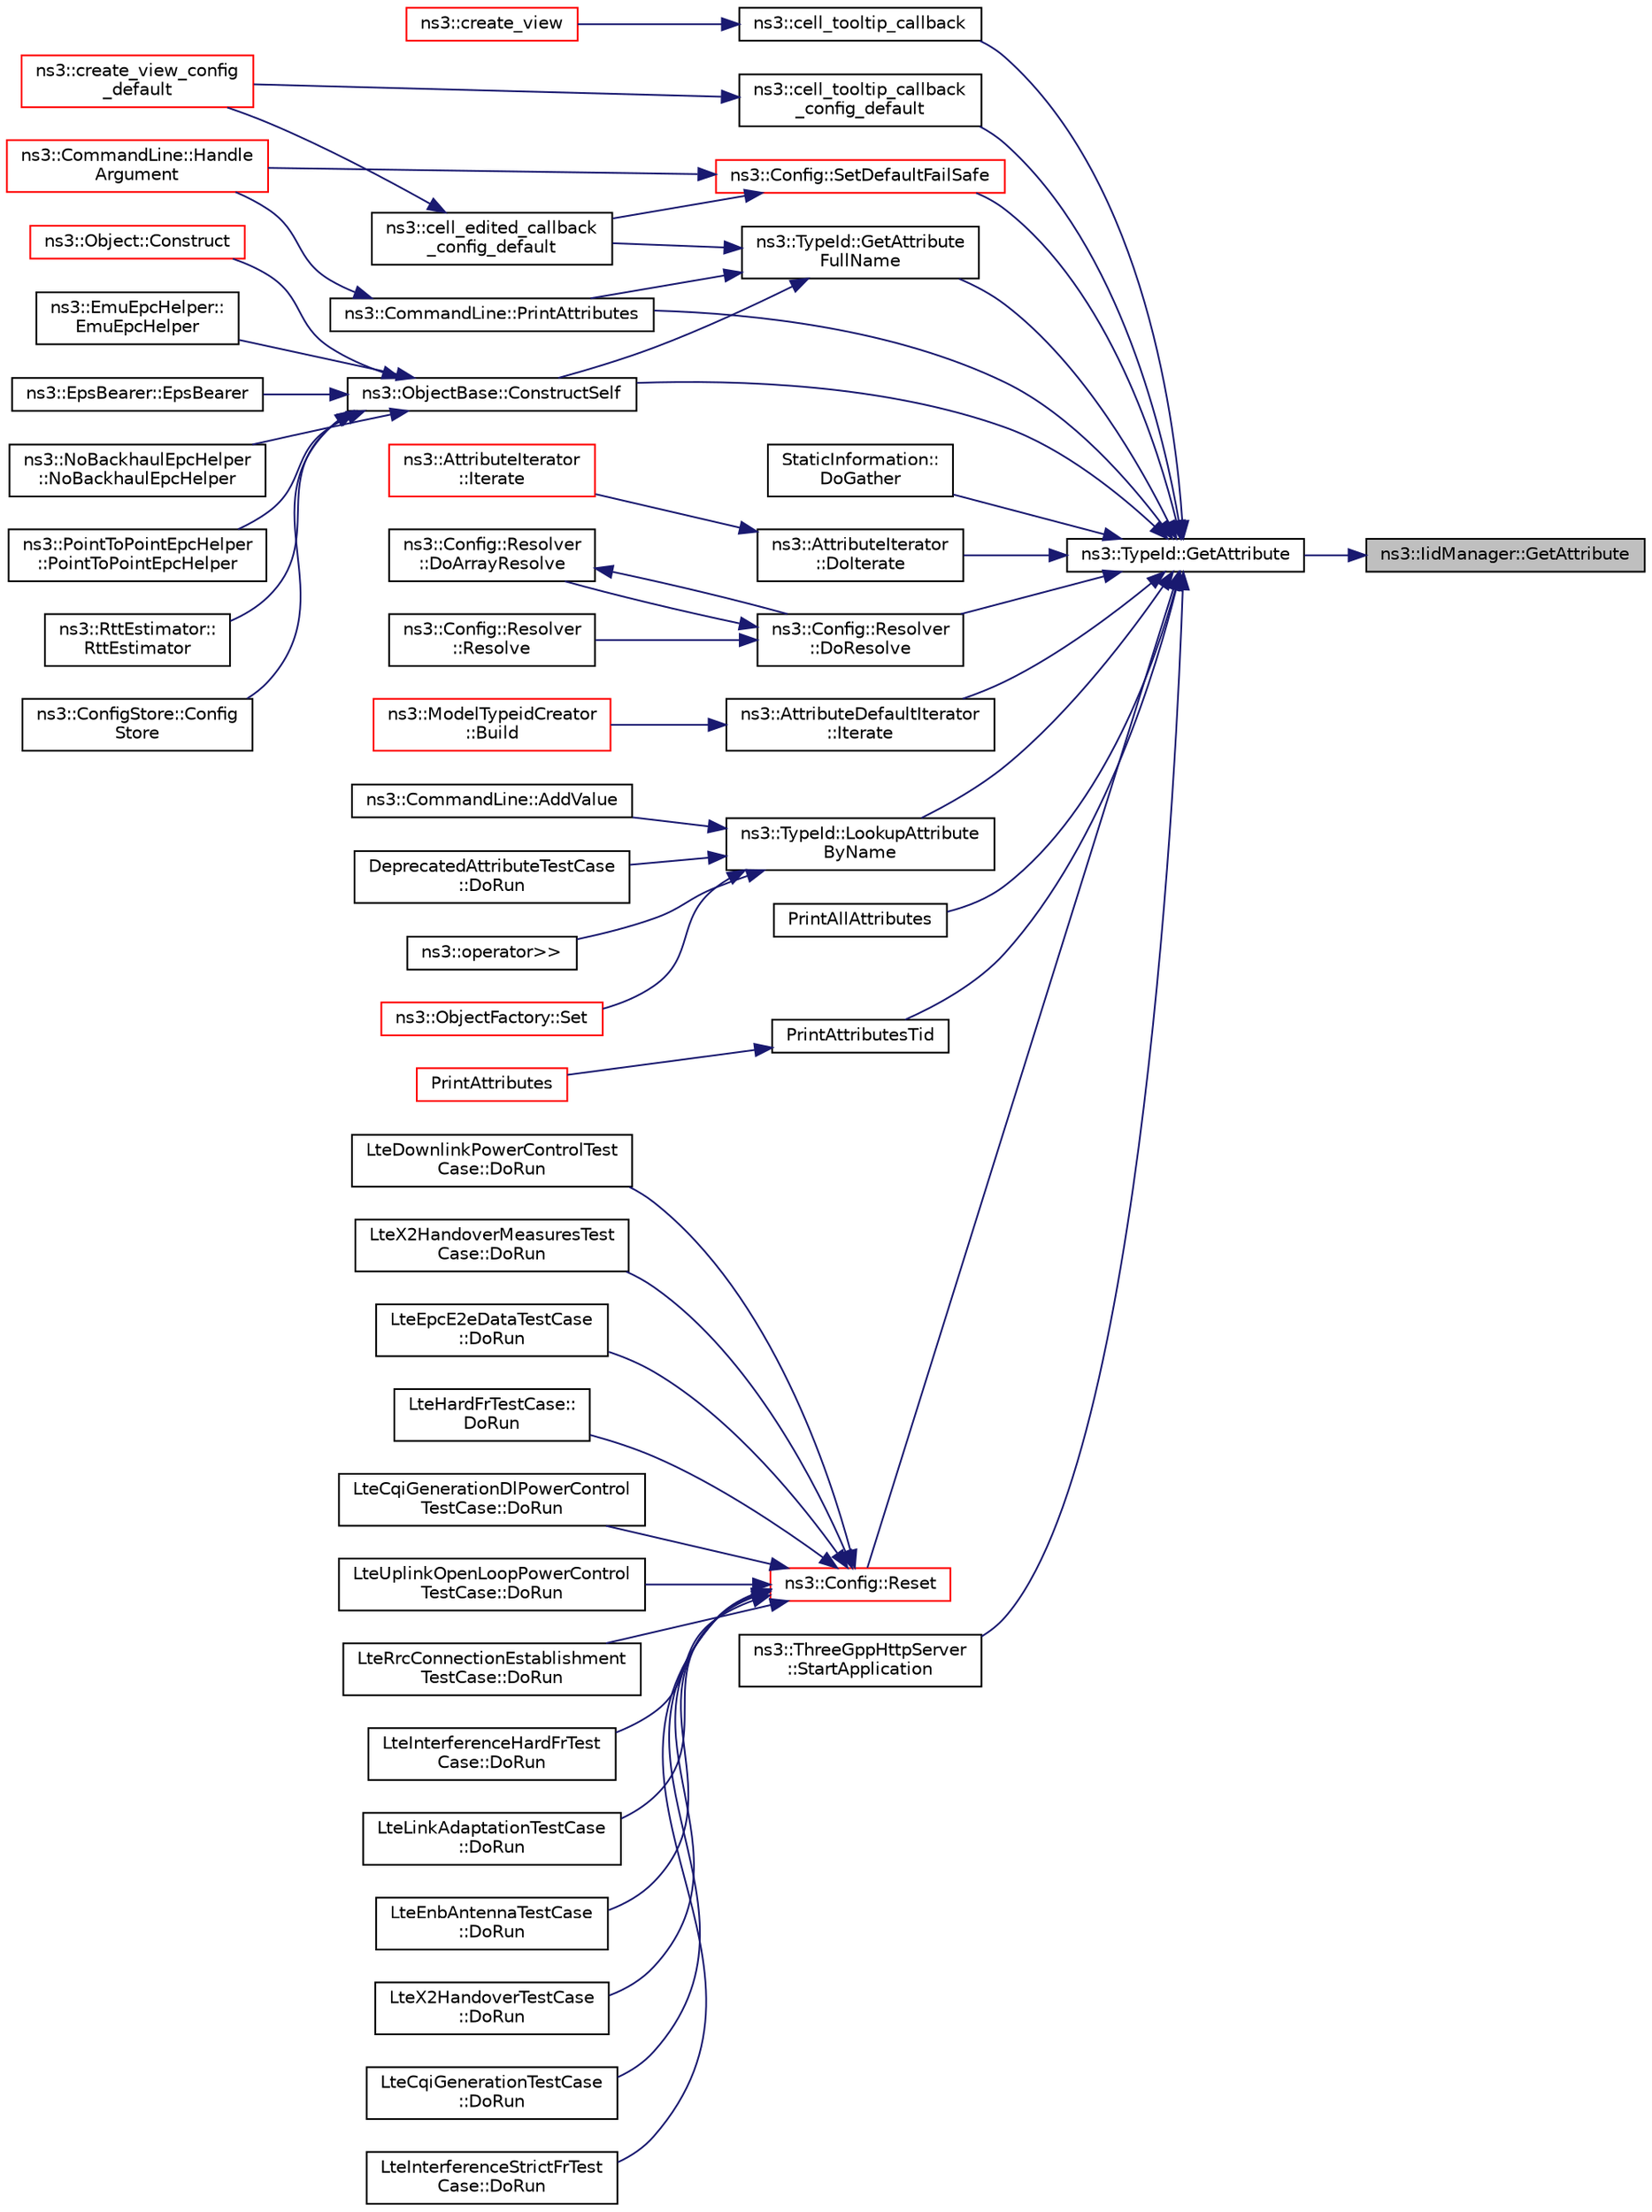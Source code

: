 digraph "ns3::IidManager::GetAttribute"
{
 // LATEX_PDF_SIZE
  edge [fontname="Helvetica",fontsize="10",labelfontname="Helvetica",labelfontsize="10"];
  node [fontname="Helvetica",fontsize="10",shape=record];
  rankdir="RL";
  Node1 [label="ns3::IidManager::GetAttribute",height=0.2,width=0.4,color="black", fillcolor="grey75", style="filled", fontcolor="black",tooltip="Get Attribute information by index."];
  Node1 -> Node2 [dir="back",color="midnightblue",fontsize="10",style="solid",fontname="Helvetica"];
  Node2 [label="ns3::TypeId::GetAttribute",height=0.2,width=0.4,color="black", fillcolor="white", style="filled",URL="$classns3_1_1_type_id.html#a796434fa73c5e54a9a86f24144d13738",tooltip="Get Attribute information by index."];
  Node2 -> Node3 [dir="back",color="midnightblue",fontsize="10",style="solid",fontname="Helvetica"];
  Node3 [label="ns3::cell_tooltip_callback",height=0.2,width=0.4,color="black", fillcolor="white", style="filled",URL="$namespacens3.html#a0b4dc016823f5ae857205ca40e91cc56",tooltip="This function displays the tooltip for an object, pointer, vector item or an attribute."];
  Node3 -> Node4 [dir="back",color="midnightblue",fontsize="10",style="solid",fontname="Helvetica"];
  Node4 [label="ns3::create_view",height=0.2,width=0.4,color="red", fillcolor="white", style="filled",URL="$namespacens3.html#ab9bcfcefc473e60e32d1fe4d08431dab",tooltip="This is the main view opening the widget, getting tooltips and drawing the tree of attributes...."];
  Node2 -> Node6 [dir="back",color="midnightblue",fontsize="10",style="solid",fontname="Helvetica"];
  Node6 [label="ns3::cell_tooltip_callback\l_config_default",height=0.2,width=0.4,color="black", fillcolor="white", style="filled",URL="$namespacens3.html#a614e487215e562d0b6ac0b3b3f443f20",tooltip="This function is used to display a tooltip whenever the user puts the mouse over a type ID or an attr..."];
  Node6 -> Node7 [dir="back",color="midnightblue",fontsize="10",style="solid",fontname="Helvetica"];
  Node7 [label="ns3::create_view_config\l_default",height=0.2,width=0.4,color="red", fillcolor="white", style="filled",URL="$namespacens3.html#a9b0de38431169a0ec08415d6f1a2fa67",tooltip="This is the main view opening the widget, getting tooltips and drawing the tree of attributes."];
  Node2 -> Node9 [dir="back",color="midnightblue",fontsize="10",style="solid",fontname="Helvetica"];
  Node9 [label="ns3::ObjectBase::ConstructSelf",height=0.2,width=0.4,color="black", fillcolor="white", style="filled",URL="$classns3_1_1_object_base.html#a5cda18dec6d0744cb652a3ed60056958",tooltip="Complete construction of ObjectBase; invoked by derived classes."];
  Node9 -> Node10 [dir="back",color="midnightblue",fontsize="10",style="solid",fontname="Helvetica"];
  Node10 [label="ns3::ConfigStore::Config\lStore",height=0.2,width=0.4,color="black", fillcolor="white", style="filled",URL="$classns3_1_1_config_store.html#ab2c0c2707ae2dc5489acd4cfccd63fd4",tooltip=" "];
  Node9 -> Node11 [dir="back",color="midnightblue",fontsize="10",style="solid",fontname="Helvetica"];
  Node11 [label="ns3::Object::Construct",height=0.2,width=0.4,color="red", fillcolor="white", style="filled",URL="$classns3_1_1_object.html#a3183f228d0d4cd56f1b17cff0b841d83",tooltip="Initialize all member variables registered as Attributes of this TypeId."];
  Node9 -> Node796 [dir="back",color="midnightblue",fontsize="10",style="solid",fontname="Helvetica"];
  Node796 [label="ns3::EmuEpcHelper::\lEmuEpcHelper",height=0.2,width=0.4,color="black", fillcolor="white", style="filled",URL="$classns3_1_1_emu_epc_helper.html#a10b42d66910c4ee73006f40eea1a1de1",tooltip="Constructor."];
  Node9 -> Node2552 [dir="back",color="midnightblue",fontsize="10",style="solid",fontname="Helvetica"];
  Node2552 [label="ns3::EpsBearer::EpsBearer",height=0.2,width=0.4,color="black", fillcolor="white", style="filled",URL="$classns3_1_1_eps_bearer.html#af6f94c7bbd1d1bc26e6895d19cf26086",tooltip="Default constructor."];
  Node9 -> Node804 [dir="back",color="midnightblue",fontsize="10",style="solid",fontname="Helvetica"];
  Node804 [label="ns3::NoBackhaulEpcHelper\l::NoBackhaulEpcHelper",height=0.2,width=0.4,color="black", fillcolor="white", style="filled",URL="$classns3_1_1_no_backhaul_epc_helper.html#a8822666431eefe3a78ba2a0bf4ca1bae",tooltip="Constructor."];
  Node9 -> Node2553 [dir="back",color="midnightblue",fontsize="10",style="solid",fontname="Helvetica"];
  Node2553 [label="ns3::PointToPointEpcHelper\l::PointToPointEpcHelper",height=0.2,width=0.4,color="black", fillcolor="white", style="filled",URL="$classns3_1_1_point_to_point_epc_helper.html#a3d4c34f6a194c994d45e0dac5019b8cb",tooltip="Constructor."];
  Node9 -> Node2554 [dir="back",color="midnightblue",fontsize="10",style="solid",fontname="Helvetica"];
  Node2554 [label="ns3::RttEstimator::\lRttEstimator",height=0.2,width=0.4,color="black", fillcolor="white", style="filled",URL="$classns3_1_1_rtt_estimator.html#a86696ed57483bf9e19abbf6978c46581",tooltip=" "];
  Node2 -> Node2555 [dir="back",color="midnightblue",fontsize="10",style="solid",fontname="Helvetica"];
  Node2555 [label="StaticInformation::\lDoGather",height=0.2,width=0.4,color="black", fillcolor="white", style="filled",URL="$class_static_information.html#a069effffe5ecd58b6cc7eeb86d4eed0e",tooltip="Gather attribute, configuration path information for tid."];
  Node2 -> Node2556 [dir="back",color="midnightblue",fontsize="10",style="solid",fontname="Helvetica"];
  Node2556 [label="ns3::AttributeIterator\l::DoIterate",height=0.2,width=0.4,color="black", fillcolor="white", style="filled",URL="$classns3_1_1_attribute_iterator.html#a01259d50f232e21c9c605547e26b34bb",tooltip="Perform the iteration."];
  Node2556 -> Node2557 [dir="back",color="midnightblue",fontsize="10",style="solid",fontname="Helvetica"];
  Node2557 [label="ns3::AttributeIterator\l::Iterate",height=0.2,width=0.4,color="red", fillcolor="white", style="filled",URL="$classns3_1_1_attribute_iterator.html#a8e7de38f441cc482c2d507e2a4927b8c",tooltip="Start the process of iterating all objects from the root namespace object."];
  Node2 -> Node2559 [dir="back",color="midnightblue",fontsize="10",style="solid",fontname="Helvetica"];
  Node2559 [label="ns3::Config::Resolver\l::DoResolve",height=0.2,width=0.4,color="black", fillcolor="white", style="filled",URL="$classns3_1_1_config_1_1_resolver.html#a9a11800bcd8194622703c5cd154ba792",tooltip="Parse the next element in the Config path."];
  Node2559 -> Node2560 [dir="back",color="midnightblue",fontsize="10",style="solid",fontname="Helvetica"];
  Node2560 [label="ns3::Config::Resolver\l::DoArrayResolve",height=0.2,width=0.4,color="black", fillcolor="white", style="filled",URL="$classns3_1_1_config_1_1_resolver.html#af77719f6e2e914d5e8f003d5768cb827",tooltip="Parse an index on the Config path."];
  Node2560 -> Node2559 [dir="back",color="midnightblue",fontsize="10",style="solid",fontname="Helvetica"];
  Node2559 -> Node2561 [dir="back",color="midnightblue",fontsize="10",style="solid",fontname="Helvetica"];
  Node2561 [label="ns3::Config::Resolver\l::Resolve",height=0.2,width=0.4,color="black", fillcolor="white", style="filled",URL="$classns3_1_1_config_1_1_resolver.html#a502c28aff17251890b7d2e0ade73847b",tooltip="Parse the stored Config path into an object reference, beginning at the indicated root object."];
  Node2 -> Node2562 [dir="back",color="midnightblue",fontsize="10",style="solid",fontname="Helvetica"];
  Node2562 [label="ns3::TypeId::GetAttribute\lFullName",height=0.2,width=0.4,color="black", fillcolor="white", style="filled",URL="$classns3_1_1_type_id.html#a750c20decd8786e40ae504f566345177",tooltip="Get the Attribute name by index."];
  Node2562 -> Node2563 [dir="back",color="midnightblue",fontsize="10",style="solid",fontname="Helvetica"];
  Node2563 [label="ns3::cell_edited_callback\l_config_default",height=0.2,width=0.4,color="black", fillcolor="white", style="filled",URL="$namespacens3.html#ac95d50f779140a767284d124cfea71eb",tooltip="This functions is called whenever there is a change in the value of an attribute If the input value i..."];
  Node2563 -> Node7 [dir="back",color="midnightblue",fontsize="10",style="solid",fontname="Helvetica"];
  Node2562 -> Node9 [dir="back",color="midnightblue",fontsize="10",style="solid",fontname="Helvetica"];
  Node2562 -> Node2564 [dir="back",color="midnightblue",fontsize="10",style="solid",fontname="Helvetica"];
  Node2564 [label="ns3::CommandLine::PrintAttributes",height=0.2,width=0.4,color="black", fillcolor="white", style="filled",URL="$classns3_1_1_command_line.html#acf37895d9990d95ccdba148ce3df5023",tooltip="Handler for --PrintAttributes: print the attributes for a given type."];
  Node2564 -> Node2565 [dir="back",color="midnightblue",fontsize="10",style="solid",fontname="Helvetica"];
  Node2565 [label="ns3::CommandLine::Handle\lArgument",height=0.2,width=0.4,color="red", fillcolor="white", style="filled",URL="$classns3_1_1_command_line.html#a2aeab054737fb033c45daef519a7c118",tooltip="Match name against the program or general arguments, and dispatch to the appropriate handler."];
  Node2 -> Node2568 [dir="back",color="midnightblue",fontsize="10",style="solid",fontname="Helvetica"];
  Node2568 [label="ns3::AttributeDefaultIterator\l::Iterate",height=0.2,width=0.4,color="black", fillcolor="white", style="filled",URL="$classns3_1_1_attribute_default_iterator.html#a45ad9397f93cfacce5f13b232447d251",tooltip="This function will go through all the TypeIds and get only the attributes which are explicit values (..."];
  Node2568 -> Node2569 [dir="back",color="midnightblue",fontsize="10",style="solid",fontname="Helvetica"];
  Node2569 [label="ns3::ModelTypeidCreator\l::Build",height=0.2,width=0.4,color="red", fillcolor="white", style="filled",URL="$classns3_1_1_model_typeid_creator.html#a6555895ba2889296cf7206c5be6d63e7",tooltip="This method will iterate on typeIds having default attributes and create a model for them,..."];
  Node2 -> Node2570 [dir="back",color="midnightblue",fontsize="10",style="solid",fontname="Helvetica"];
  Node2570 [label="ns3::TypeId::LookupAttribute\lByName",height=0.2,width=0.4,color="black", fillcolor="white", style="filled",URL="$classns3_1_1_type_id.html#ac93d12d22acdb179d34039511d6680e7",tooltip="Find an Attribute by name, retrieving the associated AttributeInformation."];
  Node2570 -> Node2571 [dir="back",color="midnightblue",fontsize="10",style="solid",fontname="Helvetica"];
  Node2571 [label="ns3::CommandLine::AddValue",height=0.2,width=0.4,color="black", fillcolor="white", style="filled",URL="$classns3_1_1_command_line.html#ad66977ccb2c042574cb1831b8c1ad18f",tooltip="Add a program argument as a shorthand for an Attribute."];
  Node2570 -> Node2572 [dir="back",color="midnightblue",fontsize="10",style="solid",fontname="Helvetica"];
  Node2572 [label="DeprecatedAttributeTestCase\l::DoRun",height=0.2,width=0.4,color="black", fillcolor="white", style="filled",URL="$class_deprecated_attribute_test_case.html#a082dd0381220ff75bd0ef8e7708869e4",tooltip="Implementation to actually run this TestCase."];
  Node2570 -> Node2573 [dir="back",color="midnightblue",fontsize="10",style="solid",fontname="Helvetica"];
  Node2573 [label="ns3::operator\>\>",height=0.2,width=0.4,color="black", fillcolor="white", style="filled",URL="$namespacens3.html#a53802b18fd9fc0a909aaa0753a8633b5",tooltip=" "];
  Node2570 -> Node2574 [dir="back",color="midnightblue",fontsize="10",style="solid",fontname="Helvetica"];
  Node2574 [label="ns3::ObjectFactory::Set",height=0.2,width=0.4,color="red", fillcolor="white", style="filled",URL="$classns3_1_1_object_factory.html#aef5c0d5019c96bdf01cefd1ff83f4a68",tooltip="Set an attribute to be set during construction."];
  Node2 -> Node2760 [dir="back",color="midnightblue",fontsize="10",style="solid",fontname="Helvetica"];
  Node2760 [label="PrintAllAttributes",height=0.2,width=0.4,color="black", fillcolor="white", style="filled",URL="$print-introspected-doxygen_8cc.html#a6582b74e79d2b00f171c8e644108bc87",tooltip="Print the list of all Attributes."];
  Node2 -> Node2564 [dir="back",color="midnightblue",fontsize="10",style="solid",fontname="Helvetica"];
  Node2 -> Node2761 [dir="back",color="midnightblue",fontsize="10",style="solid",fontname="Helvetica"];
  Node2761 [label="PrintAttributesTid",height=0.2,width=0.4,color="black", fillcolor="white", style="filled",URL="$print-introspected-doxygen_8cc.html#af7d3e211ca4107638fd7b5699f569ff8",tooltip="Print direct Attributes for this TypeId."];
  Node2761 -> Node2762 [dir="back",color="midnightblue",fontsize="10",style="solid",fontname="Helvetica"];
  Node2762 [label="PrintAttributes",height=0.2,width=0.4,color="red", fillcolor="white", style="filled",URL="$print-introspected-doxygen_8cc.html#ae1835e579578f69543dea8a8ef9a6d1b",tooltip="Print the Attributes block for tid, including Attributes declared in base classes."];
  Node2 -> Node2764 [dir="back",color="midnightblue",fontsize="10",style="solid",fontname="Helvetica"];
  Node2764 [label="ns3::Config::Reset",height=0.2,width=0.4,color="red", fillcolor="white", style="filled",URL="$group__config.html#ga2c1b65724f42f8c72276d7e7ad6df6db",tooltip=" "];
  Node2764 -> Node1159 [dir="back",color="midnightblue",fontsize="10",style="solid",fontname="Helvetica"];
  Node1159 [label="LteRrcConnectionEstablishment\lTestCase::DoRun",height=0.2,width=0.4,color="black", fillcolor="white", style="filled",URL="$class_lte_rrc_connection_establishment_test_case.html#a2c32cab9b29852f42c4ad1e7b68068b2",tooltip="Implementation to actually run this TestCase."];
  Node2764 -> Node1167 [dir="back",color="midnightblue",fontsize="10",style="solid",fontname="Helvetica"];
  Node1167 [label="LteInterferenceHardFrTest\lCase::DoRun",height=0.2,width=0.4,color="black", fillcolor="white", style="filled",URL="$class_lte_interference_hard_fr_test_case.html#a2967abd43e38abed8a9d85d51c59937b",tooltip="Implementation to actually run this TestCase."];
  Node2764 -> Node1171 [dir="back",color="midnightblue",fontsize="10",style="solid",fontname="Helvetica"];
  Node1171 [label="LteLinkAdaptationTestCase\l::DoRun",height=0.2,width=0.4,color="black", fillcolor="white", style="filled",URL="$class_lte_link_adaptation_test_case.html#a2310163be7e860827f18fce7fd100649",tooltip="Implementation to actually run this TestCase."];
  Node2764 -> Node1174 [dir="back",color="midnightblue",fontsize="10",style="solid",fontname="Helvetica"];
  Node1174 [label="LteEnbAntennaTestCase\l::DoRun",height=0.2,width=0.4,color="black", fillcolor="white", style="filled",URL="$class_lte_enb_antenna_test_case.html#a6120b567186fa3218fdaa1712399079e",tooltip="Implementation to actually run this TestCase."];
  Node2764 -> Node1175 [dir="back",color="midnightblue",fontsize="10",style="solid",fontname="Helvetica"];
  Node1175 [label="LteX2HandoverTestCase\l::DoRun",height=0.2,width=0.4,color="black", fillcolor="white", style="filled",URL="$class_lte_x2_handover_test_case.html#a5d77d6fbe61da649203846d4617b4716",tooltip="Implementation to actually run this TestCase."];
  Node2764 -> Node1176 [dir="back",color="midnightblue",fontsize="10",style="solid",fontname="Helvetica"];
  Node1176 [label="LteCqiGenerationTestCase\l::DoRun",height=0.2,width=0.4,color="black", fillcolor="white", style="filled",URL="$class_lte_cqi_generation_test_case.html#a263a0f3670c23e42ed3feb7d353bdd09",tooltip="Implementation to actually run this TestCase."];
  Node2764 -> Node1182 [dir="back",color="midnightblue",fontsize="10",style="solid",fontname="Helvetica"];
  Node1182 [label="LteInterferenceStrictFrTest\lCase::DoRun",height=0.2,width=0.4,color="black", fillcolor="white", style="filled",URL="$class_lte_interference_strict_fr_test_case.html#a8c8428c04ea0f4a892f289bb8423da52",tooltip="Implementation to actually run this TestCase."];
  Node2764 -> Node1188 [dir="back",color="midnightblue",fontsize="10",style="solid",fontname="Helvetica"];
  Node1188 [label="LteDownlinkPowerControlTest\lCase::DoRun",height=0.2,width=0.4,color="black", fillcolor="white", style="filled",URL="$class_lte_downlink_power_control_test_case.html#a2eb1e31f7313f51061d8aa950d3f4268",tooltip="Implementation to actually run this TestCase."];
  Node2764 -> Node1193 [dir="back",color="midnightblue",fontsize="10",style="solid",fontname="Helvetica"];
  Node1193 [label="LteX2HandoverMeasuresTest\lCase::DoRun",height=0.2,width=0.4,color="black", fillcolor="white", style="filled",URL="$class_lte_x2_handover_measures_test_case.html#a6aefe1e71df347688687fb5d8dd54104",tooltip="Implementation to actually run this TestCase."];
  Node2764 -> Node1194 [dir="back",color="midnightblue",fontsize="10",style="solid",fontname="Helvetica"];
  Node1194 [label="LteEpcE2eDataTestCase\l::DoRun",height=0.2,width=0.4,color="black", fillcolor="white", style="filled",URL="$class_lte_epc_e2e_data_test_case.html#a7b55bb639cd07d8b68365444a4cea639",tooltip="Implementation to actually run this TestCase."];
  Node2764 -> Node1196 [dir="back",color="midnightblue",fontsize="10",style="solid",fontname="Helvetica"];
  Node1196 [label="LteHardFrTestCase::\lDoRun",height=0.2,width=0.4,color="black", fillcolor="white", style="filled",URL="$class_lte_hard_fr_test_case.html#a7267927f1ffb7acff88742eb33ab2e3c",tooltip="Implementation to actually run this TestCase."];
  Node2764 -> Node1197 [dir="back",color="midnightblue",fontsize="10",style="solid",fontname="Helvetica"];
  Node1197 [label="LteCqiGenerationDlPowerControl\lTestCase::DoRun",height=0.2,width=0.4,color="black", fillcolor="white", style="filled",URL="$class_lte_cqi_generation_dl_power_control_test_case.html#a8a6ba5e52123fc8ed0deb9014a8b0591",tooltip="Implementation to actually run this TestCase."];
  Node2764 -> Node1198 [dir="back",color="midnightblue",fontsize="10",style="solid",fontname="Helvetica"];
  Node1198 [label="LteUplinkOpenLoopPowerControl\lTestCase::DoRun",height=0.2,width=0.4,color="black", fillcolor="white", style="filled",URL="$class_lte_uplink_open_loop_power_control_test_case.html#a1cd67f8fd6b950e1a92142dec9e4af10",tooltip="Implementation to actually run this TestCase."];
  Node2 -> Node2780 [dir="back",color="midnightblue",fontsize="10",style="solid",fontname="Helvetica"];
  Node2780 [label="ns3::Config::SetDefaultFailSafe",height=0.2,width=0.4,color="red", fillcolor="white", style="filled",URL="$group__config.html#ga54361b707f31481b11d19f03495cb045",tooltip=" "];
  Node2780 -> Node2563 [dir="back",color="midnightblue",fontsize="10",style="solid",fontname="Helvetica"];
  Node2780 -> Node2565 [dir="back",color="midnightblue",fontsize="10",style="solid",fontname="Helvetica"];
  Node2 -> Node2091 [dir="back",color="midnightblue",fontsize="10",style="solid",fontname="Helvetica"];
  Node2091 [label="ns3::ThreeGppHttpServer\l::StartApplication",height=0.2,width=0.4,color="black", fillcolor="white", style="filled",URL="$classns3_1_1_three_gpp_http_server.html#a544fd4b36563a365fbd7013dc88c3bf0",tooltip="Application specific startup code."];
}
